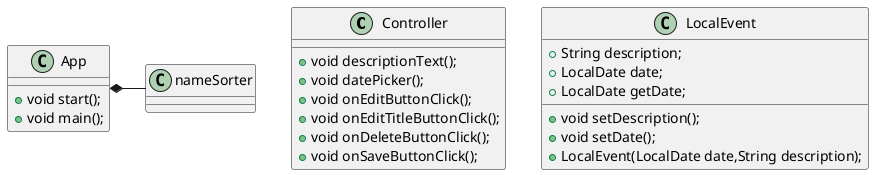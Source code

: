 @startuml

class Controller {
    +void descriptionText();
    +void datePicker();
    +void onEditButtonClick();
    +void onEditTitleButtonClick();
    +void onDeleteButtonClick();
    +void onSaveButtonClick();
}

class App {
    +void start();
    +void main();
}

class LocalEvent{
    +String description;
    +LocalDate date;
    +void setDescription();
    +LocalDate getDate;
    +void setDate();
    +LocalEvent(LocalDate date,String description);

}

App *- nameSorter

@enduml
